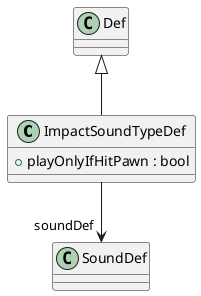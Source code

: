 @startuml
class ImpactSoundTypeDef {
    + playOnlyIfHitPawn : bool
}
Def <|-- ImpactSoundTypeDef
ImpactSoundTypeDef --> "soundDef" SoundDef
@enduml
